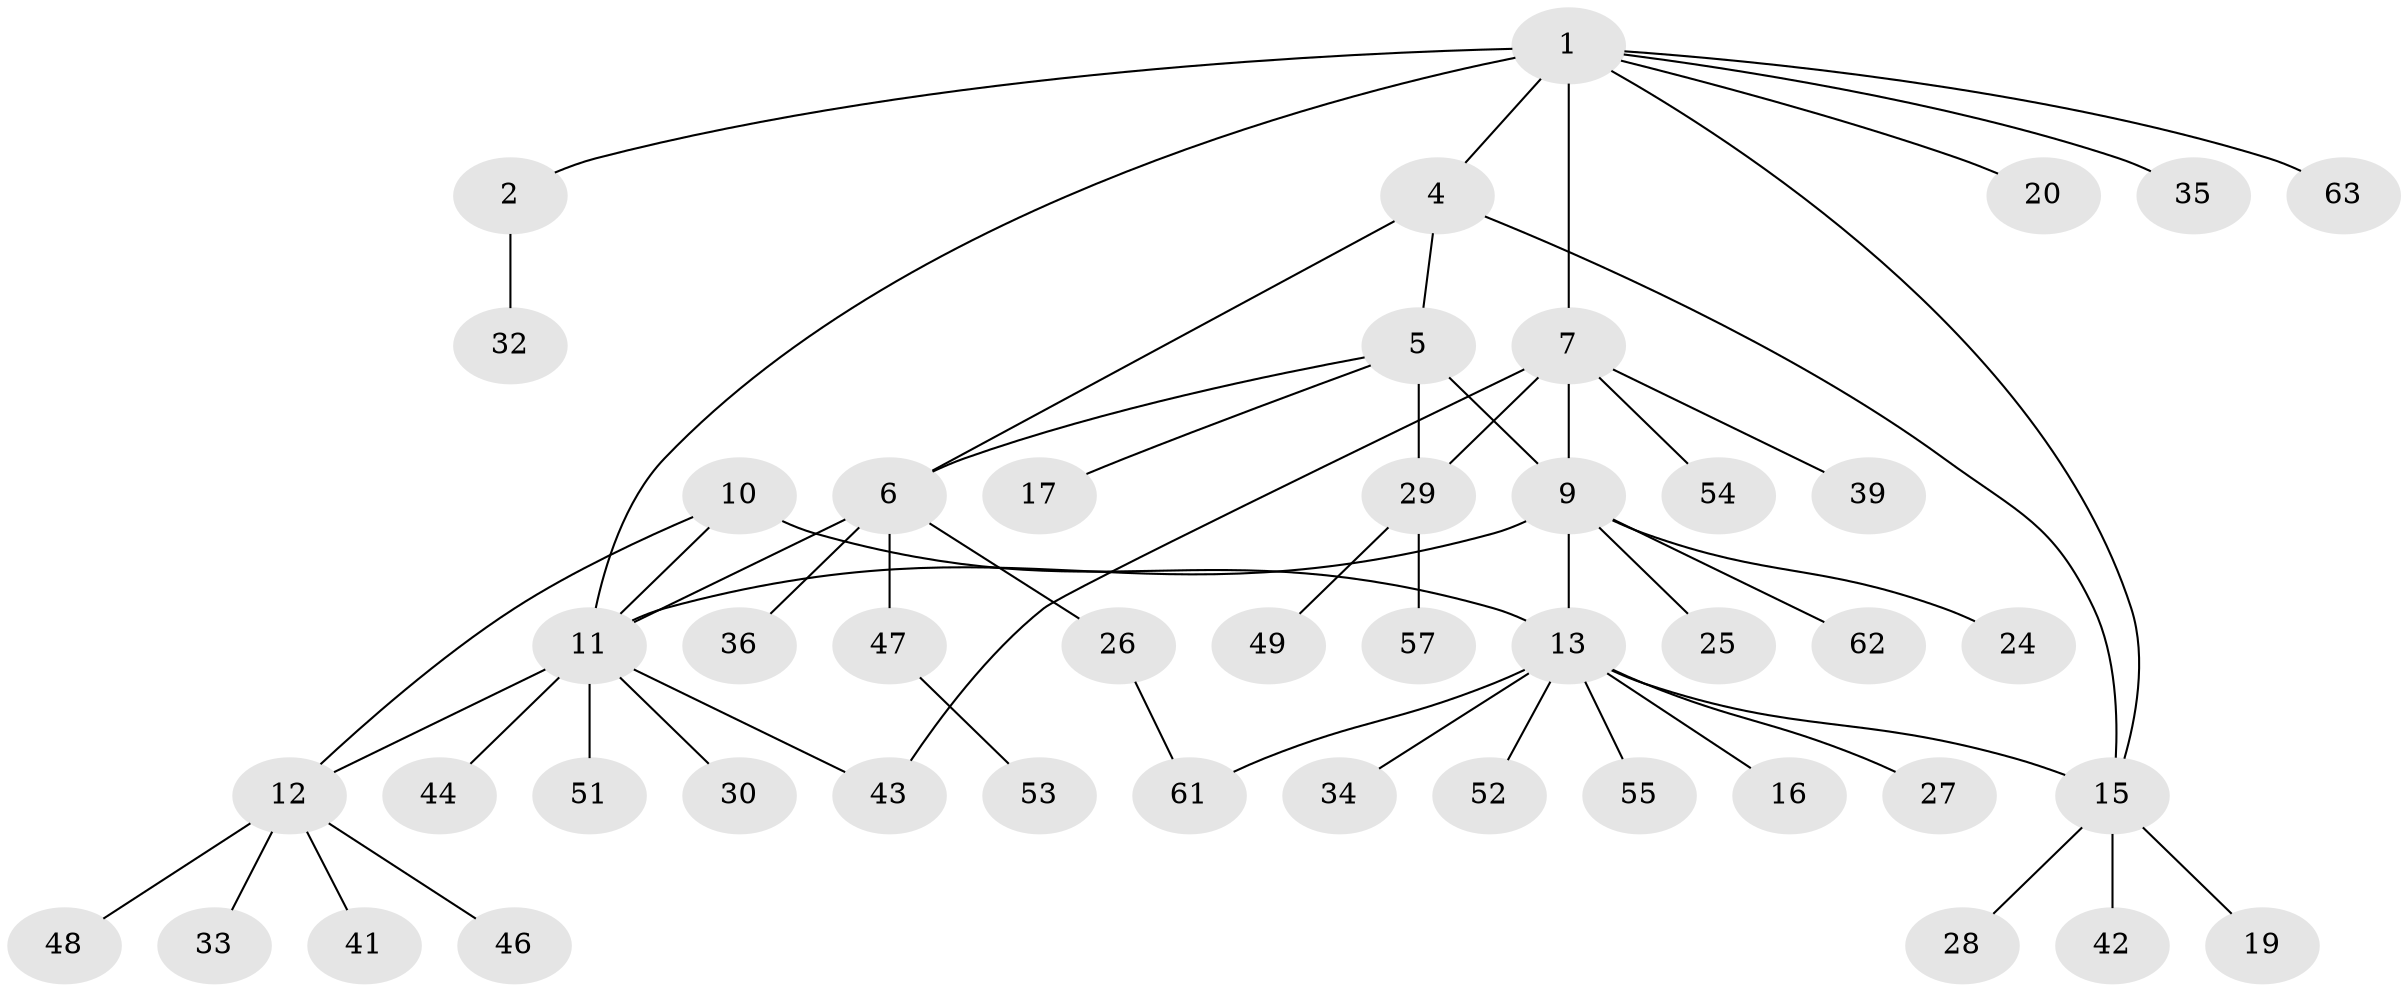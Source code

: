 // original degree distribution, {5: 0.0625, 4: 0.0625, 6: 0.03125, 7: 0.046875, 9: 0.015625, 10: 0.015625, 8: 0.015625, 1: 0.609375, 2: 0.125, 3: 0.015625}
// Generated by graph-tools (version 1.1) at 2025/42/03/06/25 10:42:14]
// undirected, 46 vertices, 56 edges
graph export_dot {
graph [start="1"]
  node [color=gray90,style=filled];
  1 [super="+3"];
  2 [super="+45"];
  4;
  5 [super="+22"];
  6 [super="+40"];
  7 [super="+8"];
  9 [super="+56"];
  10 [super="+21"];
  11 [super="+37"];
  12 [super="+18"];
  13 [super="+14"];
  15 [super="+31"];
  16;
  17;
  19 [super="+23"];
  20;
  24;
  25;
  26 [super="+50"];
  27 [super="+64"];
  28;
  29 [super="+38"];
  30;
  32;
  33;
  34;
  35 [super="+59"];
  36;
  39;
  41;
  42;
  43 [super="+60"];
  44;
  46;
  47;
  48;
  49;
  51;
  52;
  53 [super="+58"];
  54;
  55;
  57;
  61;
  62;
  63;
  1 -- 2 [weight=2];
  1 -- 11;
  1 -- 15;
  1 -- 63;
  1 -- 35;
  1 -- 4;
  1 -- 20;
  1 -- 7;
  2 -- 32;
  4 -- 5;
  4 -- 6;
  4 -- 15;
  5 -- 6;
  5 -- 9;
  5 -- 17;
  5 -- 29;
  6 -- 11;
  6 -- 26;
  6 -- 36;
  6 -- 47;
  7 -- 9 [weight=2];
  7 -- 29;
  7 -- 39;
  7 -- 54;
  7 -- 43;
  9 -- 11;
  9 -- 24;
  9 -- 25;
  9 -- 62;
  9 -- 13;
  10 -- 11;
  10 -- 12;
  10 -- 13;
  11 -- 12;
  11 -- 30;
  11 -- 43;
  11 -- 44;
  11 -- 51;
  12 -- 33;
  12 -- 41;
  12 -- 46;
  12 -- 48;
  13 -- 15 [weight=2];
  13 -- 16;
  13 -- 27;
  13 -- 55;
  13 -- 34;
  13 -- 61;
  13 -- 52;
  15 -- 19;
  15 -- 28;
  15 -- 42;
  26 -- 61;
  29 -- 49;
  29 -- 57;
  47 -- 53;
}
